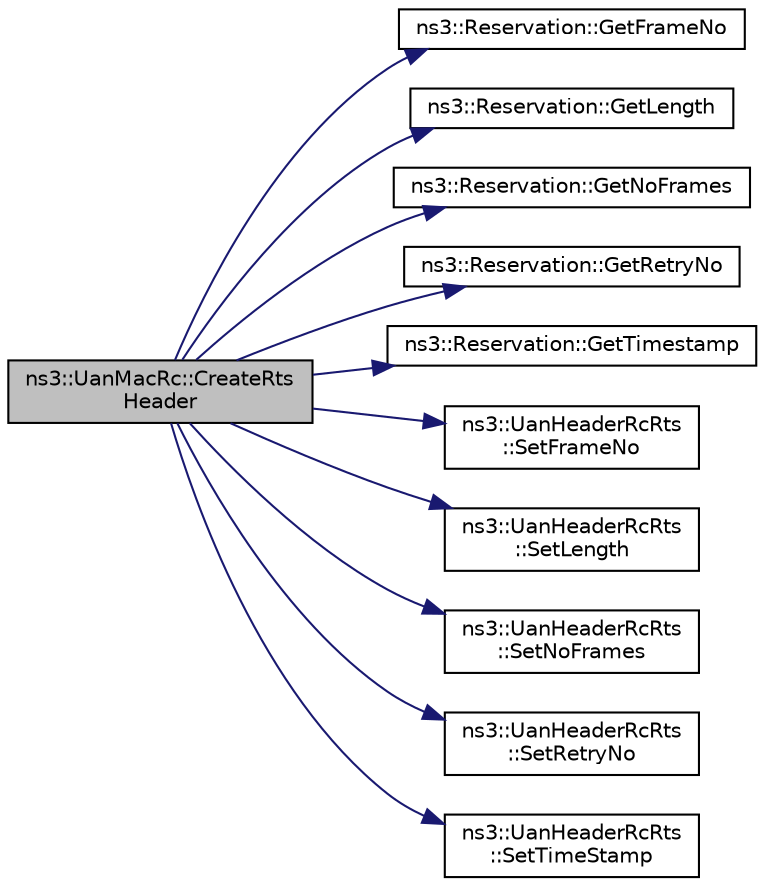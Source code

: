 digraph "ns3::UanMacRc::CreateRtsHeader"
{
 // LATEX_PDF_SIZE
  edge [fontname="Helvetica",fontsize="10",labelfontname="Helvetica",labelfontsize="10"];
  node [fontname="Helvetica",fontsize="10",shape=record];
  rankdir="LR";
  Node1 [label="ns3::UanMacRc::CreateRts\lHeader",height=0.2,width=0.4,color="black", fillcolor="grey75", style="filled", fontcolor="black",tooltip="Create the RTS header from a Reservation."];
  Node1 -> Node2 [color="midnightblue",fontsize="10",style="solid",fontname="Helvetica"];
  Node2 [label="ns3::Reservation::GetFrameNo",height=0.2,width=0.4,color="black", fillcolor="white", style="filled",URL="$classns3_1_1_reservation.html#a7f8656060f429ea6ea8f2b5ec0d215f9",tooltip="Get the frame number."];
  Node1 -> Node3 [color="midnightblue",fontsize="10",style="solid",fontname="Helvetica"];
  Node3 [label="ns3::Reservation::GetLength",height=0.2,width=0.4,color="black", fillcolor="white", style="filled",URL="$classns3_1_1_reservation.html#a27e0406a884ba569ef16ca4a184b9147",tooltip="Get the total length of the Reservation."];
  Node1 -> Node4 [color="midnightblue",fontsize="10",style="solid",fontname="Helvetica"];
  Node4 [label="ns3::Reservation::GetNoFrames",height=0.2,width=0.4,color="black", fillcolor="white", style="filled",URL="$classns3_1_1_reservation.html#a0ded23bc58607cabfb83d4efc97024b0",tooltip="Get the number of frames in this Reservation."];
  Node1 -> Node5 [color="midnightblue",fontsize="10",style="solid",fontname="Helvetica"];
  Node5 [label="ns3::Reservation::GetRetryNo",height=0.2,width=0.4,color="black", fillcolor="white", style="filled",URL="$classns3_1_1_reservation.html#aaeaa46a827cab951a557e74ab29878ba",tooltip="Get the retry number."];
  Node1 -> Node6 [color="midnightblue",fontsize="10",style="solid",fontname="Helvetica"];
  Node6 [label="ns3::Reservation::GetTimestamp",height=0.2,width=0.4,color="black", fillcolor="white", style="filled",URL="$classns3_1_1_reservation.html#a52fd9de539415da7cc61bf8e63a202c3",tooltip="Get the timestamp for the n'th RTS."];
  Node1 -> Node7 [color="midnightblue",fontsize="10",style="solid",fontname="Helvetica"];
  Node7 [label="ns3::UanHeaderRcRts\l::SetFrameNo",height=0.2,width=0.4,color="black", fillcolor="white", style="filled",URL="$classns3_1_1_uan_header_rc_rts.html#a3f46221d5f2b787266b640f2bfa2066c",tooltip="Set the frame number."];
  Node1 -> Node8 [color="midnightblue",fontsize="10",style="solid",fontname="Helvetica"];
  Node8 [label="ns3::UanHeaderRcRts\l::SetLength",height=0.2,width=0.4,color="black", fillcolor="white", style="filled",URL="$classns3_1_1_uan_header_rc_rts.html#af4af5cf14a3c3878d9c4bb3d24a52ee9",tooltip="Set the number of data bytes in the reservation."];
  Node1 -> Node9 [color="midnightblue",fontsize="10",style="solid",fontname="Helvetica"];
  Node9 [label="ns3::UanHeaderRcRts\l::SetNoFrames",height=0.2,width=0.4,color="black", fillcolor="white", style="filled",URL="$classns3_1_1_uan_header_rc_rts.html#aef080414f27301779f3a98810e7a1d33",tooltip="Set the number of data frames included in this reservation request."];
  Node1 -> Node10 [color="midnightblue",fontsize="10",style="solid",fontname="Helvetica"];
  Node10 [label="ns3::UanHeaderRcRts\l::SetRetryNo",height=0.2,width=0.4,color="black", fillcolor="white", style="filled",URL="$classns3_1_1_uan_header_rc_rts.html#acce912b3143899c8e34d114e09ca4601",tooltip="Set the retry number of this RTS packet."];
  Node1 -> Node11 [color="midnightblue",fontsize="10",style="solid",fontname="Helvetica"];
  Node11 [label="ns3::UanHeaderRcRts\l::SetTimeStamp",height=0.2,width=0.4,color="black", fillcolor="white", style="filled",URL="$classns3_1_1_uan_header_rc_rts.html#a4fd7ebe58baeb9a5b2fa55e3f511812c",tooltip="Set RTS transmission time."];
}

